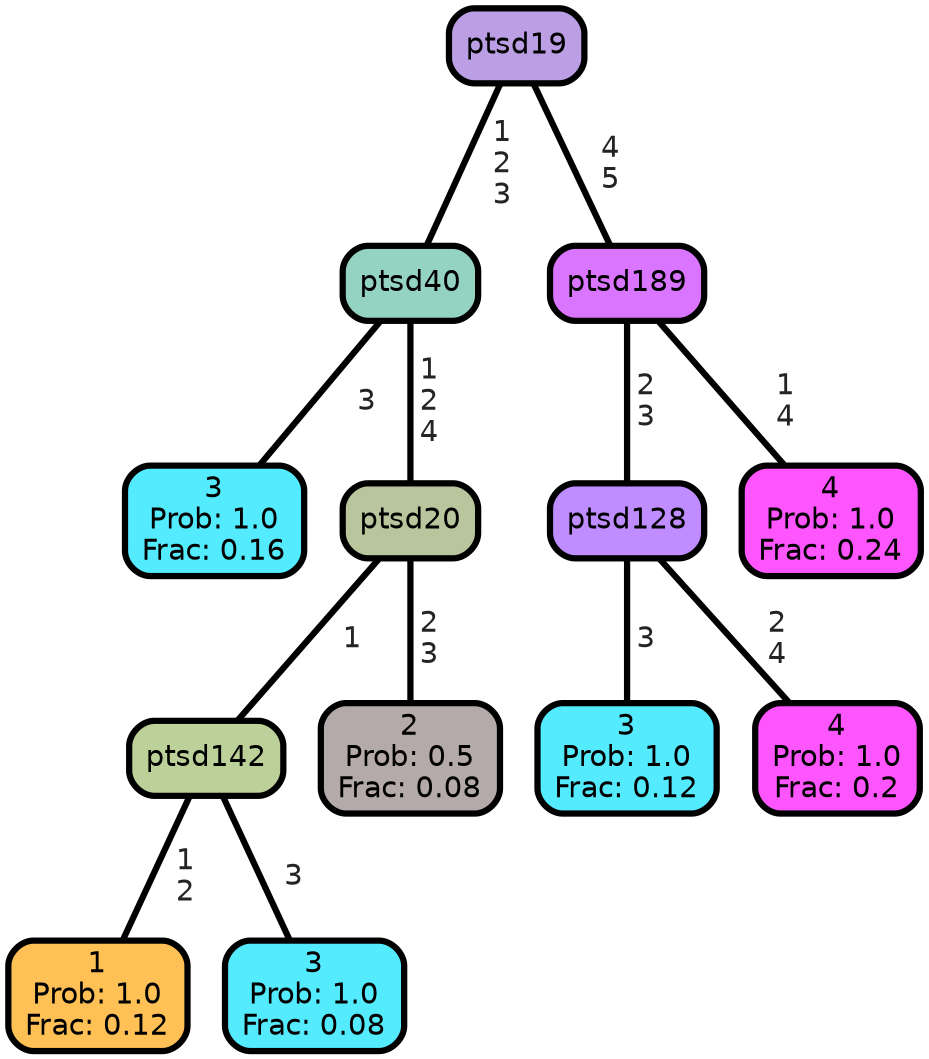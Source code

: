 graph Tree {
node [shape=box, style="filled, rounded",color="black",penwidth="3",fontcolor="black",                 fontname=helvetica] ;
graph [ranksep="0 equally", splines=straight,                 bgcolor=transparent, dpi=200] ;
edge [fontname=helvetica, fontweight=bold,fontcolor=grey14,color=black] ;
0 [label="3
Prob: 1.0
Frac: 0.16", fillcolor="#55ebff"] ;
1 [label="ptsd40", fillcolor="#94d3c1"] ;
2 [label="1
Prob: 1.0
Frac: 0.12", fillcolor="#ffc155"] ;
3 [label="ptsd142", fillcolor="#bbd199"] ;
4 [label="3
Prob: 1.0
Frac: 0.08", fillcolor="#55ebff"] ;
5 [label="ptsd20", fillcolor="#b9c69d"] ;
6 [label="2
Prob: 0.5
Frac: 0.08", fillcolor="#b4aaaa"] ;
7 [label="ptsd19", fillcolor="#bb9ee3"] ;
8 [label="3
Prob: 1.0
Frac: 0.12", fillcolor="#55ebff"] ;
9 [label="ptsd128", fillcolor="#bf8dff"] ;
10 [label="4
Prob: 1.0
Frac: 0.2", fillcolor="#ff55ff"] ;
11 [label="ptsd189", fillcolor="#da75ff"] ;
12 [label="4
Prob: 1.0
Frac: 0.24", fillcolor="#ff55ff"] ;
1 -- 0 [label=" 3",penwidth=3] ;
1 -- 5 [label=" 1\n 2\n 4",penwidth=3] ;
3 -- 2 [label=" 1\n 2",penwidth=3] ;
3 -- 4 [label=" 3",penwidth=3] ;
5 -- 3 [label=" 1",penwidth=3] ;
5 -- 6 [label=" 2\n 3",penwidth=3] ;
7 -- 1 [label=" 1\n 2\n 3",penwidth=3] ;
7 -- 11 [label=" 4\n 5",penwidth=3] ;
9 -- 8 [label=" 3",penwidth=3] ;
9 -- 10 [label=" 2\n 4",penwidth=3] ;
11 -- 9 [label=" 2\n 3",penwidth=3] ;
11 -- 12 [label=" 1\n 4",penwidth=3] ;
{rank = same;}}